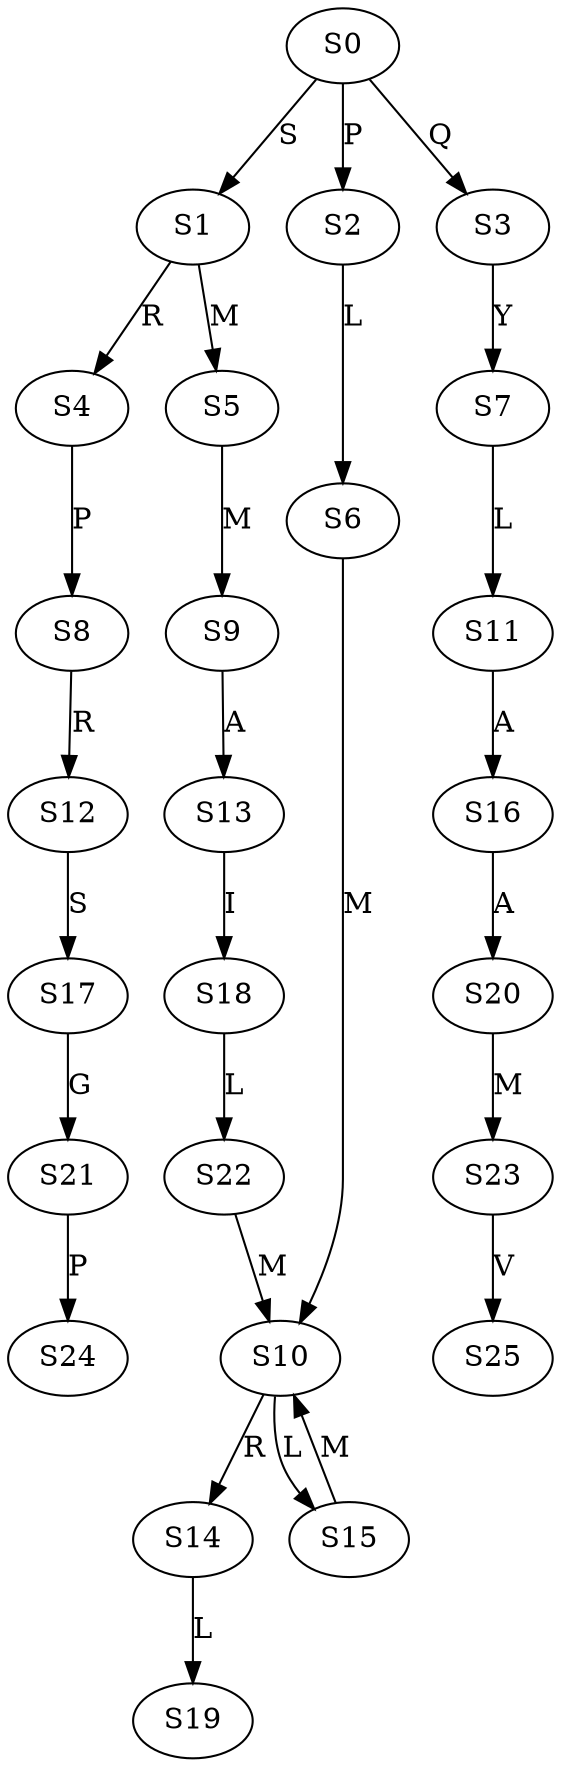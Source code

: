 strict digraph  {
	S0 -> S1 [ label = S ];
	S0 -> S2 [ label = P ];
	S0 -> S3 [ label = Q ];
	S1 -> S4 [ label = R ];
	S1 -> S5 [ label = M ];
	S2 -> S6 [ label = L ];
	S3 -> S7 [ label = Y ];
	S4 -> S8 [ label = P ];
	S5 -> S9 [ label = M ];
	S6 -> S10 [ label = M ];
	S7 -> S11 [ label = L ];
	S8 -> S12 [ label = R ];
	S9 -> S13 [ label = A ];
	S10 -> S14 [ label = R ];
	S10 -> S15 [ label = L ];
	S11 -> S16 [ label = A ];
	S12 -> S17 [ label = S ];
	S13 -> S18 [ label = I ];
	S14 -> S19 [ label = L ];
	S15 -> S10 [ label = M ];
	S16 -> S20 [ label = A ];
	S17 -> S21 [ label = G ];
	S18 -> S22 [ label = L ];
	S20 -> S23 [ label = M ];
	S21 -> S24 [ label = P ];
	S22 -> S10 [ label = M ];
	S23 -> S25 [ label = V ];
}
